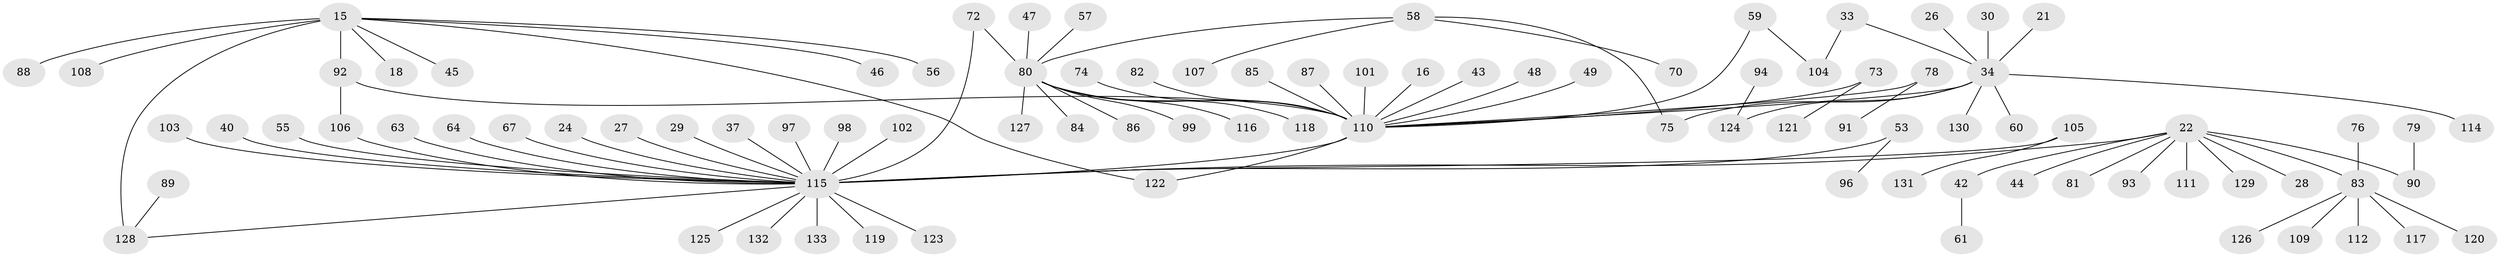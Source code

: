 // original degree distribution, {11: 0.015037593984962405, 5: 0.05263157894736842, 8: 0.022556390977443608, 15: 0.007518796992481203, 3: 0.07518796992481203, 7: 0.015037593984962405, 4: 0.03007518796992481, 9: 0.007518796992481203, 1: 0.5939849624060151, 2: 0.16541353383458646, 6: 0.015037593984962405}
// Generated by graph-tools (version 1.1) at 2025/51/03/04/25 21:51:41]
// undirected, 93 vertices, 98 edges
graph export_dot {
graph [start="1"]
  node [color=gray90,style=filled];
  15 [super="+12"];
  16;
  18;
  21;
  22;
  24;
  26;
  27;
  28;
  29;
  30;
  33;
  34 [super="+13+9+19"];
  37;
  40;
  42;
  43;
  44;
  45;
  46;
  47;
  48;
  49;
  53;
  55;
  56;
  57;
  58;
  59;
  60;
  61;
  63;
  64;
  67;
  70;
  72;
  73 [super="+39"];
  74;
  75;
  76;
  78;
  79;
  80 [super="+38+65+25"];
  81;
  82;
  83 [super="+69"];
  84;
  85;
  86;
  87;
  88;
  89;
  90 [super="+62"];
  91;
  92 [super="+51"];
  93;
  94;
  96;
  97;
  98;
  99;
  101;
  102;
  103;
  104;
  105;
  106 [super="+100"];
  107;
  108;
  109;
  110 [super="+68+77"];
  111;
  112;
  114;
  115 [super="+11+71+35+52"];
  116;
  117;
  118;
  119;
  120;
  121;
  122 [super="+113"];
  123;
  124 [super="+36"];
  125;
  126;
  127;
  128 [super="+41"];
  129;
  130;
  131;
  132;
  133;
  15 -- 18;
  15 -- 46;
  15 -- 128 [weight=3];
  15 -- 108;
  15 -- 45;
  15 -- 56;
  15 -- 88;
  15 -- 92;
  15 -- 122;
  16 -- 110;
  21 -- 34;
  22 -- 28;
  22 -- 42;
  22 -- 44;
  22 -- 81;
  22 -- 83 [weight=2];
  22 -- 93;
  22 -- 111;
  22 -- 129;
  22 -- 115;
  22 -- 90;
  24 -- 115;
  26 -- 34;
  27 -- 115;
  29 -- 115;
  30 -- 34;
  33 -- 104;
  33 -- 34;
  34 -- 130;
  34 -- 75;
  34 -- 124;
  34 -- 114;
  34 -- 60;
  34 -- 110;
  37 -- 115;
  40 -- 115;
  42 -- 61;
  43 -- 110;
  47 -- 80;
  48 -- 110;
  49 -- 110;
  53 -- 96;
  53 -- 115;
  55 -- 115;
  57 -- 80;
  58 -- 70;
  58 -- 75;
  58 -- 107;
  58 -- 80;
  59 -- 104;
  59 -- 110;
  63 -- 115;
  64 -- 115;
  67 -- 115;
  72 -- 115;
  72 -- 80;
  73 -- 121;
  73 -- 110;
  74 -- 110;
  76 -- 83;
  78 -- 91;
  78 -- 110;
  79 -- 90;
  80 -- 116;
  80 -- 84;
  80 -- 86;
  80 -- 118;
  80 -- 127;
  80 -- 110 [weight=3];
  80 -- 99;
  82 -- 110;
  83 -- 109;
  83 -- 120;
  83 -- 126;
  83 -- 112;
  83 -- 117;
  85 -- 110;
  87 -- 110;
  89 -- 128;
  92 -- 110 [weight=2];
  92 -- 106;
  94 -- 124;
  97 -- 115;
  98 -- 115;
  101 -- 110;
  102 -- 115;
  103 -- 115;
  105 -- 131;
  105 -- 115;
  106 -- 115;
  110 -- 115 [weight=7];
  110 -- 122;
  115 -- 132;
  115 -- 133;
  115 -- 119;
  115 -- 128;
  115 -- 125;
  115 -- 123;
}
